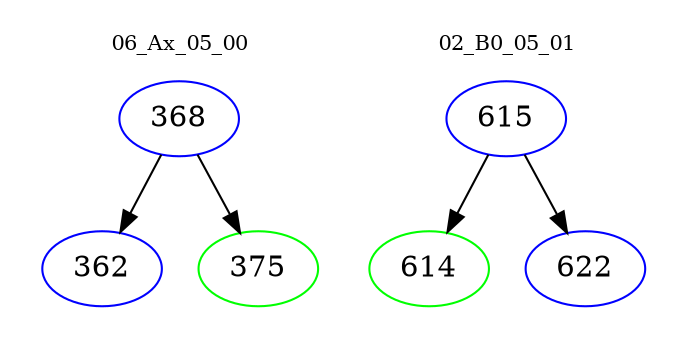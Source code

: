 digraph{
subgraph cluster_0 {
color = white
label = "06_Ax_05_00";
fontsize=10;
T0_368 [label="368", color="blue"]
T0_368 -> T0_362 [color="black"]
T0_362 [label="362", color="blue"]
T0_368 -> T0_375 [color="black"]
T0_375 [label="375", color="green"]
}
subgraph cluster_1 {
color = white
label = "02_B0_05_01";
fontsize=10;
T1_615 [label="615", color="blue"]
T1_615 -> T1_614 [color="black"]
T1_614 [label="614", color="green"]
T1_615 -> T1_622 [color="black"]
T1_622 [label="622", color="blue"]
}
}
